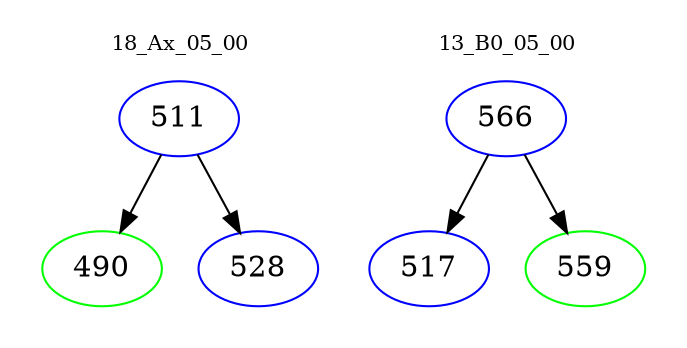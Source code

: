 digraph{
subgraph cluster_0 {
color = white
label = "18_Ax_05_00";
fontsize=10;
T0_511 [label="511", color="blue"]
T0_511 -> T0_490 [color="black"]
T0_490 [label="490", color="green"]
T0_511 -> T0_528 [color="black"]
T0_528 [label="528", color="blue"]
}
subgraph cluster_1 {
color = white
label = "13_B0_05_00";
fontsize=10;
T1_566 [label="566", color="blue"]
T1_566 -> T1_517 [color="black"]
T1_517 [label="517", color="blue"]
T1_566 -> T1_559 [color="black"]
T1_559 [label="559", color="green"]
}
}
